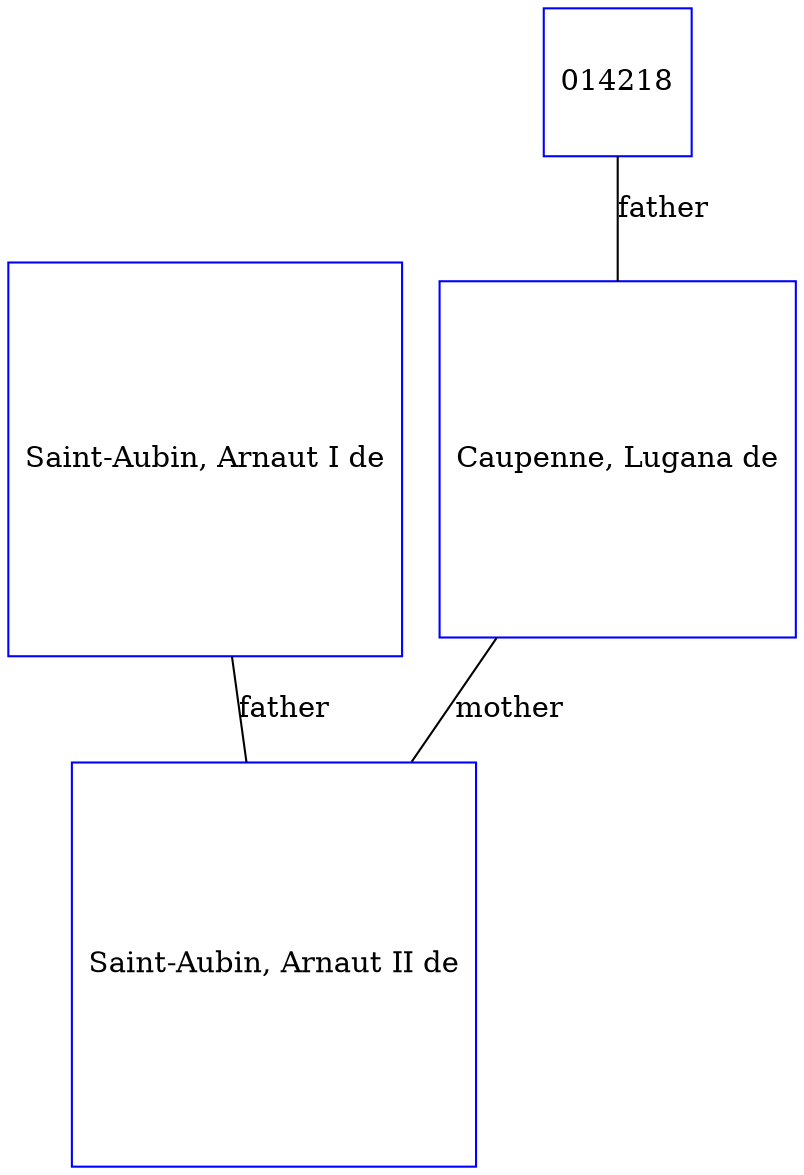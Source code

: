 digraph D {
    edge [dir=none];    node [shape=box];    "019516"   [label="Caupenne, Lugana de", shape=box, regular=1, color="blue"] ;
"014218"   [label="014218", shape=box, regular=1, color="blue"] ;
"011902"   [label="Saint-Aubin, Arnaut I de", shape=box, regular=1, color="blue"] ;
"019513"   [label="Saint-Aubin, Arnaut II de", shape=box, regular=1, color="blue"] ;
014218->019516 [label="father",arrowsize=0.0]; 
019516->019513 [label="mother",arrowsize=0.0]; 
011902->019513 [label="father",arrowsize=0.0]; 
}